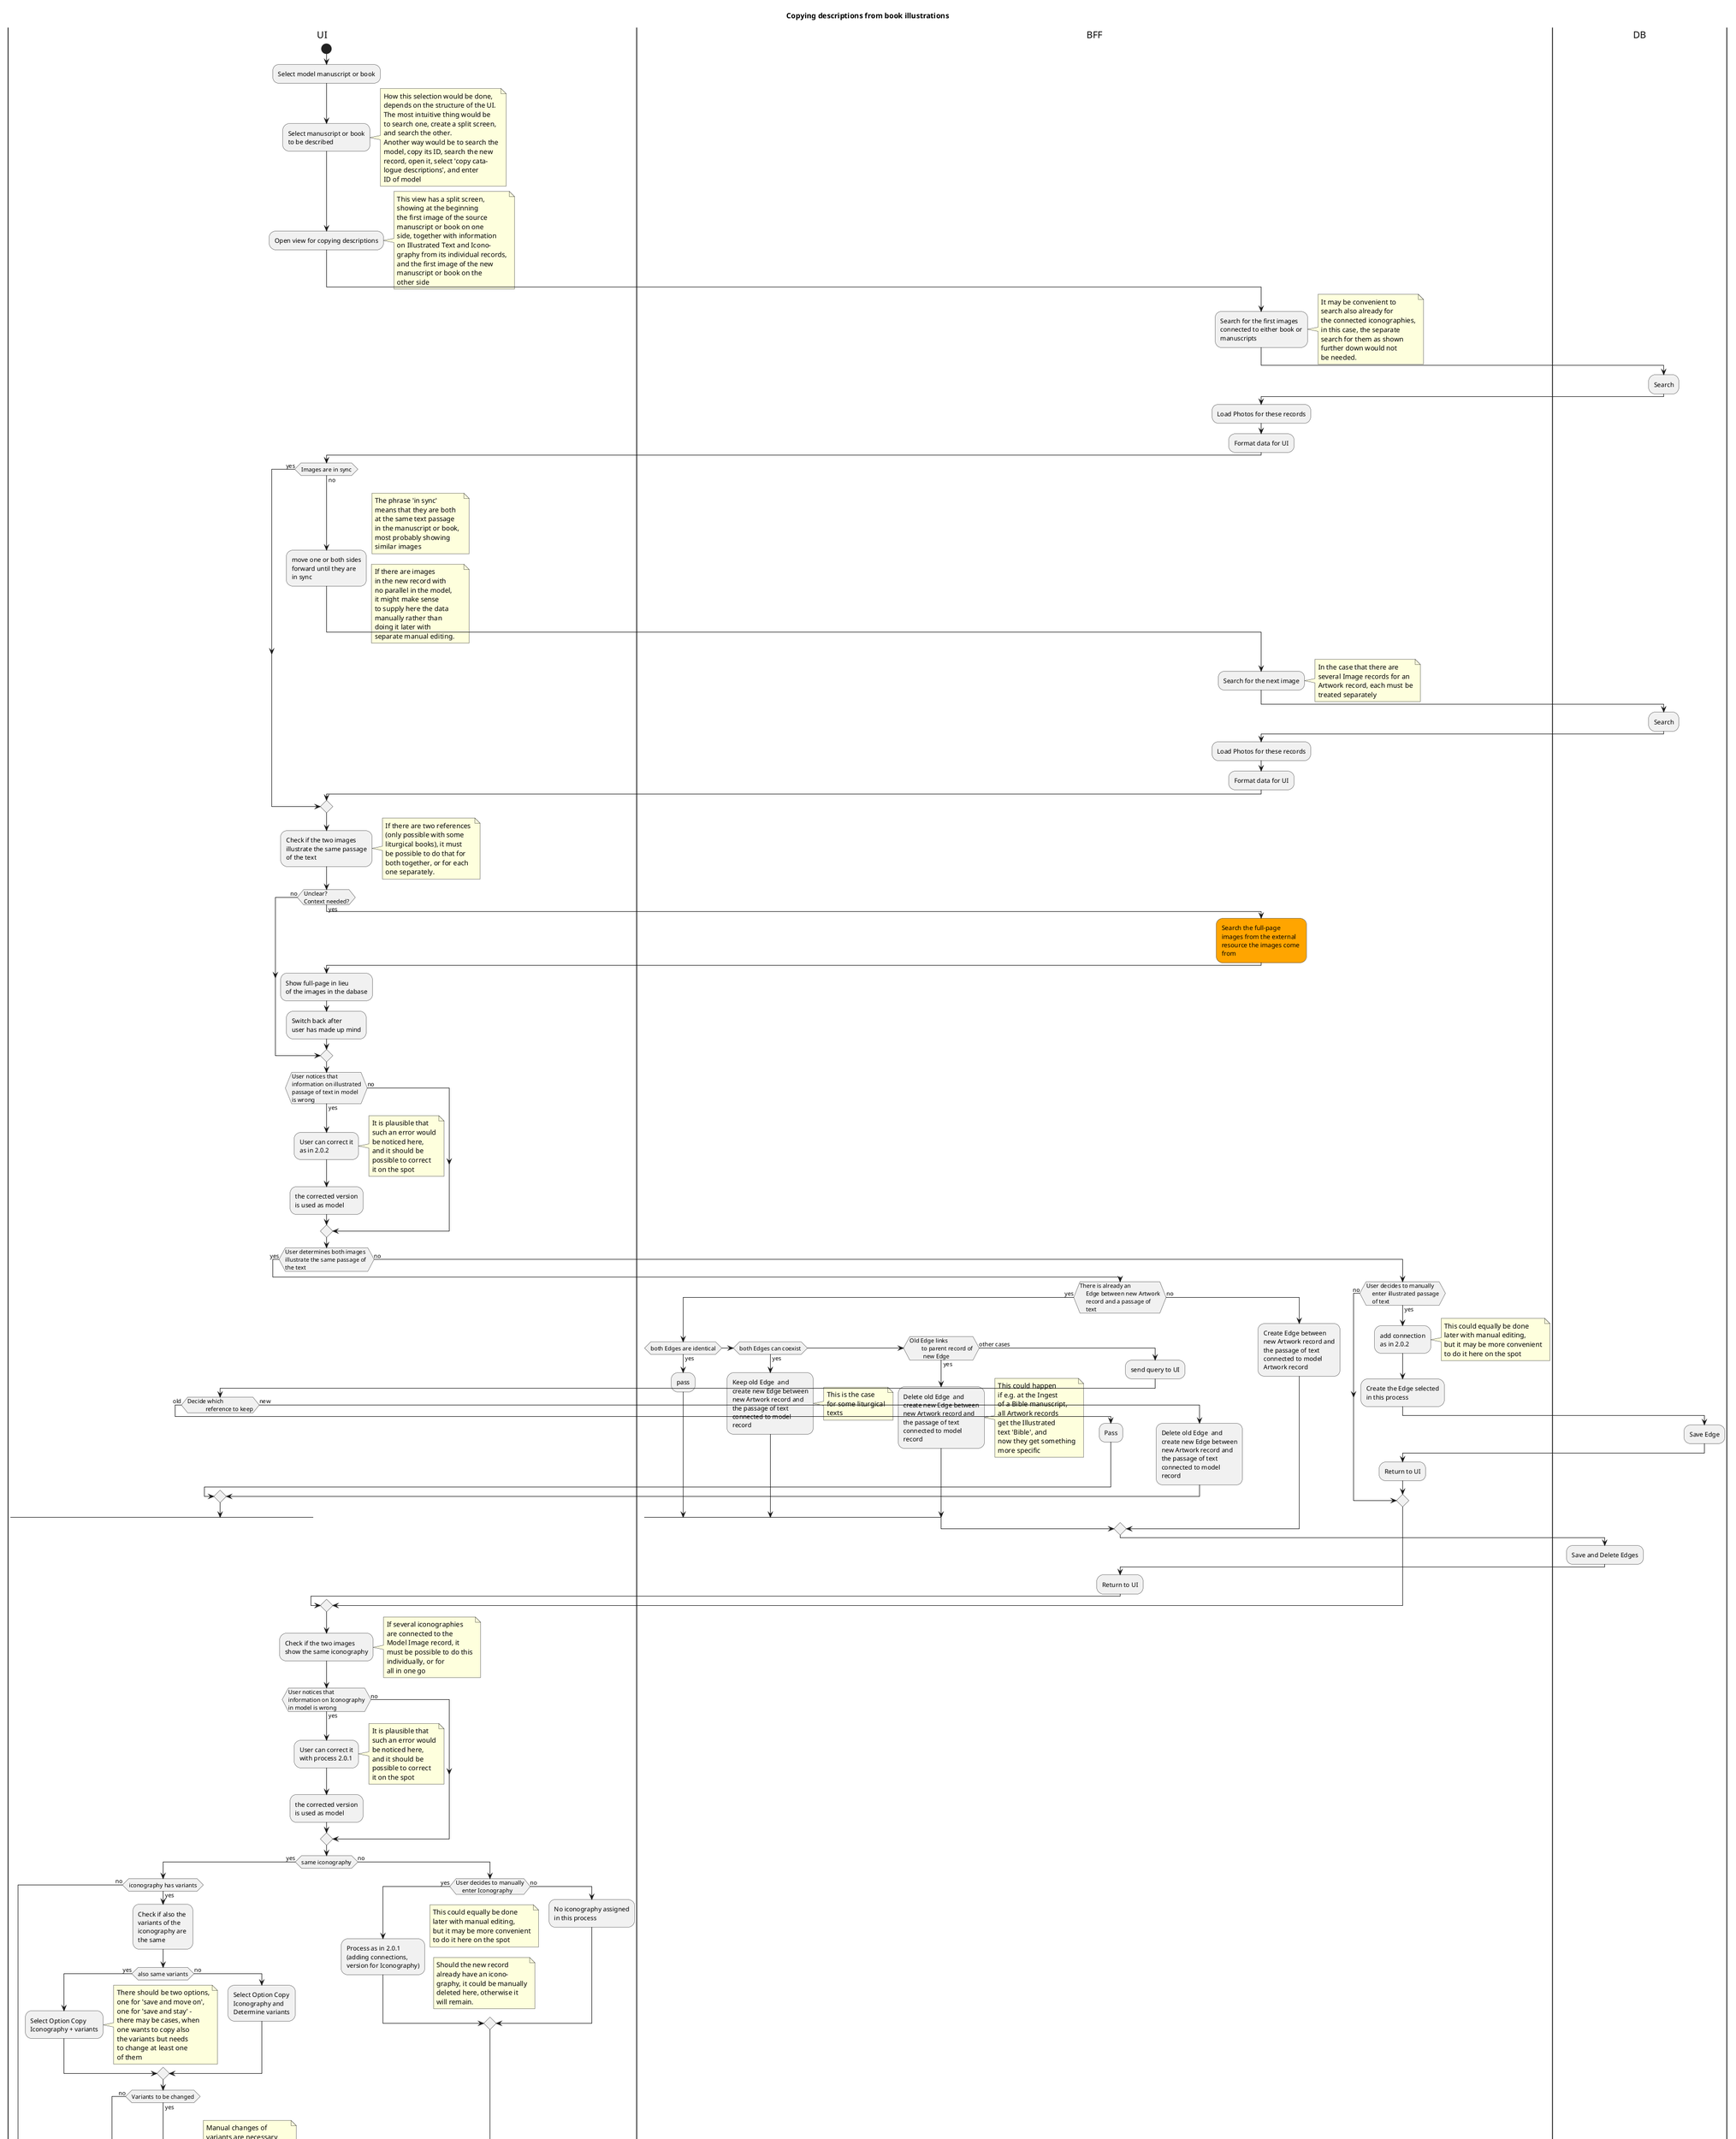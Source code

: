 @startuml
title Copying descriptions from book illustrations
|UI|
start
:Select model manuscript or book;
:Select manuscript or book
to be described;
note right
How this selection would be done, 
depends on the structure of the UI.
The most intuitive thing would be 
to search one, create a split screen,
and search the other. 
Another way would be to search the
model, copy its ID, search the new
record, open it, select 'copy cata-
logue descriptions', and enter 
ID of model
end note
:Open view for copying descriptions;
note right
This view has a split screen, 
showing at the beginning
the first image of the source
manuscript or book on one 
side, together with information
on Illustrated Text and Icono-
graphy from its individual records,
and the first image of the new
manuscript or book on the 
other side
endnote

|BFF|
:Search for the first images
connected to either book or
manuscripts;
note right
It may be convenient to 
search also already for 
the connected iconographies,
in this case, the separate
search for them as shown
further down would not 
be needed.
end note
|DB|
:Search;
|BFF|
:Load Photos for these records;
:Format data for UI;
|UI|
if (Images are in sync) then (yes)
else (no)
    :move one or both sides
    forward until they are
    in sync;
    note right
    The phrase 'in sync'
    means that they are both
    at the same text passage 
    in the manuscript or book, 
    most probably showing 
    similar images
    end note
    note right
    If there are images
    in the new record with
    no parallel in the model,
    it might make sense 
    to supply here the data
    manually rather than 
    doing it later with
    separate manual editing.    
    end note
    |BFF|
    :Search for the next image;
    note right
    In the case that there are
    several Image records for an 
    Artwork record, each must be
    treated separately
    end note
    |DB|
    :Search;
    |BFF|
    :Load Photos for these records;
    :Format data for UI;
end if
|UI|
:Check if the two images
illustrate the same passage
of the text;
note right
If there are two references 
(only possible with some 
liturgical books), it must
be possible to do that for
both together, or for each
one separately. 
end note
if (Unclear?
Context needed?) then (yes)
    |BFF|
    #orange:Search the full-page
    images from the external 
    resource the images come 
    from;
    |UI|
    :Show full-page in lieu 
    of the images in the dabase;
    :Switch back after
    user has made up mind;
else (no)
end if 
if (User notices that 
information on illustrated
passage of text in model
is wrong) then (yes)
    :User can correct it
    as in 2.0.2;
    note right
    It is plausible that
    such an error would
    be noticed here, 
    and it should be 
    possible to correct
    it on the spot    
    end note
    :the corrected version
    is used as model;
else (no)
end if 
if (User determines both images
illustrate the same passage of 
the text) then (yes)
    |BFF|
    if (There is already an
    Edge between new Artwork
    record and a passage of 
    text) then (yes)    
        if (both Edges are identical) then (yes)
            :pass;
        elseif (both Edges can coexist) then (yes)
            :Keep old Edge  and
            create new Edge between
            new Artwork record and
            the passage of text
            connected to model
            record;
            note right
            This is the case
            for some liturgical
            texts
            end note
        elseif (Old Edge links 
        to parent record of
         new Edge) then (yes)        
            :Delete old Edge  and
            create new Edge between
            new Artwork record and
            the passage of text
            connected to model
            record;
            note right
            This could happen
            if e.g. at the Ingest
            of a Bible manuscript,
            all Artwork records
            get the Illustrated
            text 'Bible', and 
            now they get something
            more specific    
            end note
        else (other cases)
            :send query to UI;
            |UI|
            if (Decide which
            reference to keep) then (old)
                |BFF|
                :Pass;
                |UI|
            else (new)
                |BFF|
                :Delete old Edge  and
                create new Edge between
                new Artwork record and
                the passage of text
                connected to model
                record;
            end if


        end if


    else (no)
        :Create Edge between
        new Artwork record and
        the passage of text
        connected to model
        Artwork record;
    end if
    |DB|
    :Save and Delete Edges;
    |BFF|
    :Return to UI;
else (no)
    if (User decides to manually
    enter illustrated passage
    of text) then (yes)
        :add connection 
        as in 2.0.2;
        note right 
        This could equally be done
        later with manual editing,
        but it may be more convenient
        to do it here on the spot
        end note
        |BFF|
        :Create the Edge selected
        in this process;
        |DB|
        :Save Edge;
        |BFF|
        :Return to UI;
        |UI|
    else (no)
    end if 
end if 
:Check if the two images
show the same iconography;
note right
If several iconographies
are connected to the 
Model Image record, it
must be possible to do this
individually, or for
all in one go
end note 
if (User notices that 
information on Iconography
in model is wrong) then (yes)
    :User can correct it
    with process 2.0.1;
    note right
    It is plausible that
    such an error would
    be noticed here, 
    and it should be 
    possible to correct
    it on the spot    
    end note
    :the corrected version
    is used as model;
else (no)
end if 
if (same iconography) then (yes)
    if (iconography has variants) then (yes)
        :Check if also the 
        variants of the
        iconography are 
        the same;
        if (also same variants) then (yes)
            :Select Option Copy 
            Iconography + variants;
            note right
            There should be two options,
            one for 'save and move on', 
            one for 'save and stay' - 
            there may be cases, when
            one wants to copy also 
            the variants but needs
            to change at least one
            of them
            end note
        else (no)
            :Select Option Copy
            Iconography and 
            Determine variants;
        end if
        if (Variants to be changed) then (yes)
            |UI|
            :Send ID of selected
            iconography to BE;
            note right
            Manual changes of 
            variants are necessary
            if the record was 
            copied without variants;
            if the user selected 'save
            and stay' above, he wants
            to change the variants
            end note
            note right
            Possibly, this information
            was already loaded in 
            order to display the 
            Model Image record in the
            first place, in this case,
            this search can be omitted
            end note 
            |BFF|
            :Search for the Iconography
            Record connected to the 
            Model image record;
            |DB|
            :Search;
            |BFF|
            :Send full names of variants
            to UI;
            |UI|
            :Display the variants;
            if (user had selected
            Copy Iconography + 
            variants beforehand) then (yes)
                :automatically select 
                the options selected 
                in the model record;
            else (no)
            end if
            :Manually Select the 
            appropriate variants / 
            correct automatic
            selection;
            :Complete process
            of changing variants;
        else (no)
        end if 
    else (no)
    end if
    |BFF|
    if (variants had been
    changed manually) then (yes)     
        :Create Edge with the IDs of 
        the new Image record, the 
        iconography of the Model 
        image record, and the IDs
        of the selected options
        in the variants;
    else (no variants or no changes)
        :Copy Edge between model
        record and new record,
        replace ID of model record
        with ID of new record;
    end if
    |DB|
    :Save new Edge;
    |BFF|
    :Return to UI;
    |UI|
else (no)
    if (User decides to manually
    enter Iconography) then (yes)
        :Process as in 2.0.1
        (adding connections, 
        version for Iconography);
        note right 
        This could equally be done
        later with manual editing,
        but it may be more convenient
        to do it here on the spot
        end note
        note right
        Should the new record
        already have an icono-
        graphy, it could be manually
        deleted here, otherwise it
        will remain.
        end note

    else (no)
        :No iconography assigned
        in this process;
    end if 
end if
:Move to next image;
note right
Move should happen
automatically after
User made his 
decisions in UI
end note
end
@enduml


